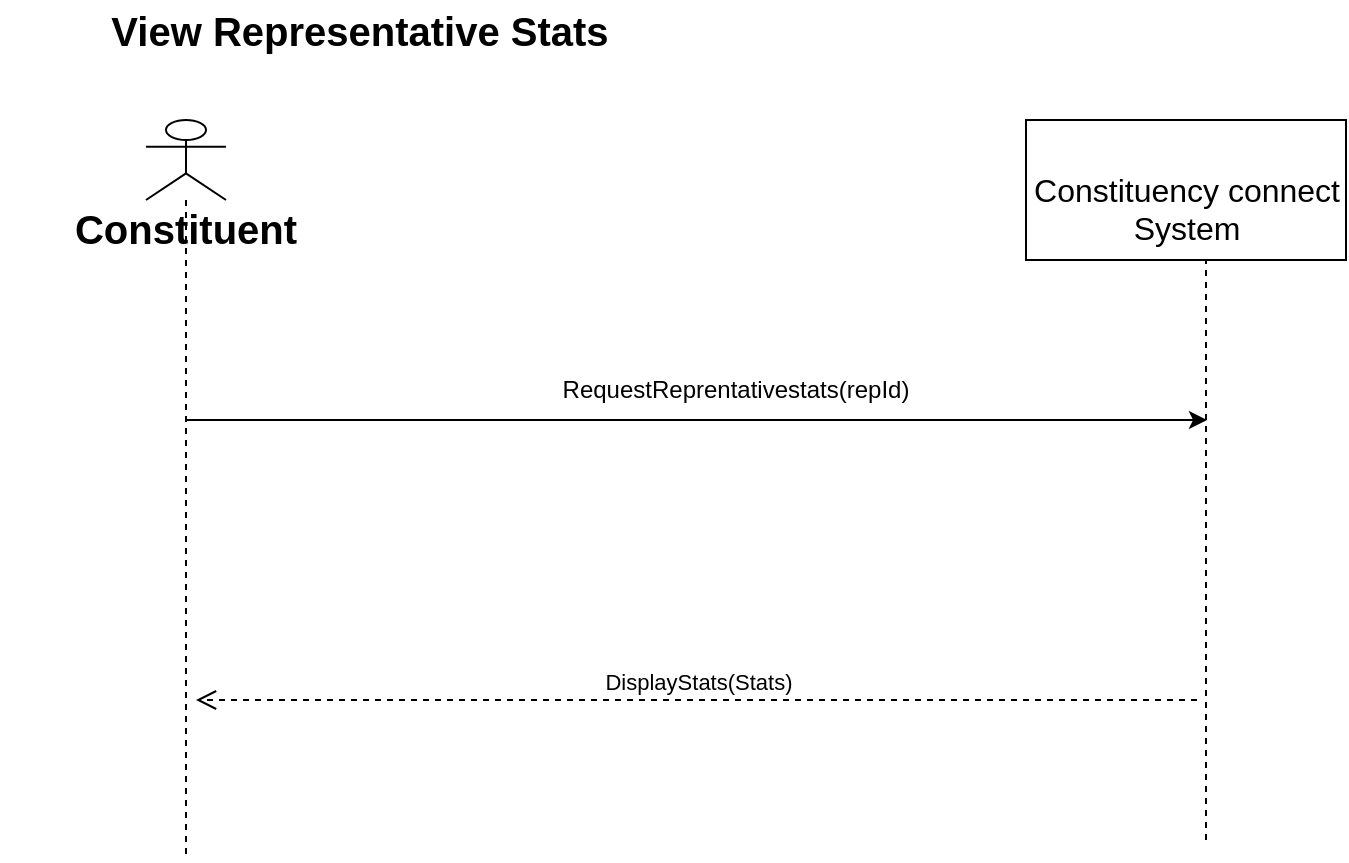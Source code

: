 <mxfile version="24.2.5" type="device">
  <diagram name="Page-1" id="1QztOtmkvoNiCcWS_aM0">
    <mxGraphModel dx="1050" dy="629" grid="1" gridSize="10" guides="1" tooltips="1" connect="1" arrows="1" fold="1" page="1" pageScale="1" pageWidth="850" pageHeight="1100" math="0" shadow="0">
      <root>
        <mxCell id="0" />
        <mxCell id="1" parent="0" />
        <mxCell id="9mN91h0k4zv1fb8_hvY0-1" value="Constituent" style="shape=umlLifeline;participant=umlActor;perimeter=lifelinePerimeter;whiteSpace=wrap;html=1;container=1;collapsible=0;recursiveResize=0;verticalAlign=top;spacingTop=36;outlineConnect=0;fontSize=20;fontStyle=1;size=40;" vertex="1" parent="1">
          <mxGeometry x="150" y="70" width="40" height="370" as="geometry" />
        </mxCell>
        <mxCell id="9mN91h0k4zv1fb8_hvY0-2" value="&lt;br&gt;&lt;div&gt;Constituency connect&lt;/div&gt;&lt;div&gt;System&lt;/div&gt;" style="html=1;align=center;verticalAlign=middle;dashed=0;fontSize=16;" vertex="1" parent="1">
          <mxGeometry x="590" y="70" width="160" height="70" as="geometry" />
        </mxCell>
        <mxCell id="9mN91h0k4zv1fb8_hvY0-3" value="" style="endArrow=none;dashed=1;html=1;rounded=0;entryX=0.5;entryY=1;entryDx=0;entryDy=0;" edge="1" parent="1">
          <mxGeometry width="50" height="50" relative="1" as="geometry">
            <mxPoint x="680" y="430" as="sourcePoint" />
            <mxPoint x="680" y="140" as="targetPoint" />
          </mxGeometry>
        </mxCell>
        <mxCell id="9mN91h0k4zv1fb8_hvY0-4" value="" style="endArrow=classic;html=1;rounded=0;" edge="1" parent="1" source="9mN91h0k4zv1fb8_hvY0-1">
          <mxGeometry width="50" height="50" relative="1" as="geometry">
            <mxPoint x="240" y="220" as="sourcePoint" />
            <mxPoint x="680.5" y="220" as="targetPoint" />
            <Array as="points">
              <mxPoint x="560.5" y="220" />
            </Array>
          </mxGeometry>
        </mxCell>
        <mxCell id="9mN91h0k4zv1fb8_hvY0-5" value="RequestReprentativestats(repId)" style="text;html=1;strokeColor=none;fillColor=none;align=center;verticalAlign=middle;whiteSpace=wrap;rounded=0;" vertex="1" parent="1">
          <mxGeometry x="340" y="190" width="210" height="30" as="geometry" />
        </mxCell>
        <mxCell id="9mN91h0k4zv1fb8_hvY0-6" value="DisplayStats(Stats)" style="html=1;verticalAlign=bottom;endArrow=open;dashed=1;endSize=8;curved=0;rounded=0;" edge="1" parent="1">
          <mxGeometry x="-0.001" relative="1" as="geometry">
            <mxPoint x="675.5" y="360" as="sourcePoint" />
            <mxPoint x="175" y="360" as="targetPoint" />
            <mxPoint as="offset" />
          </mxGeometry>
        </mxCell>
        <mxCell id="9mN91h0k4zv1fb8_hvY0-7" value="View Representative Stats" style="text;html=1;align=center;verticalAlign=middle;whiteSpace=wrap;rounded=0;fontSize=20;fontStyle=1" vertex="1" parent="1">
          <mxGeometry x="77" y="10" width="360" height="30" as="geometry" />
        </mxCell>
      </root>
    </mxGraphModel>
  </diagram>
</mxfile>
